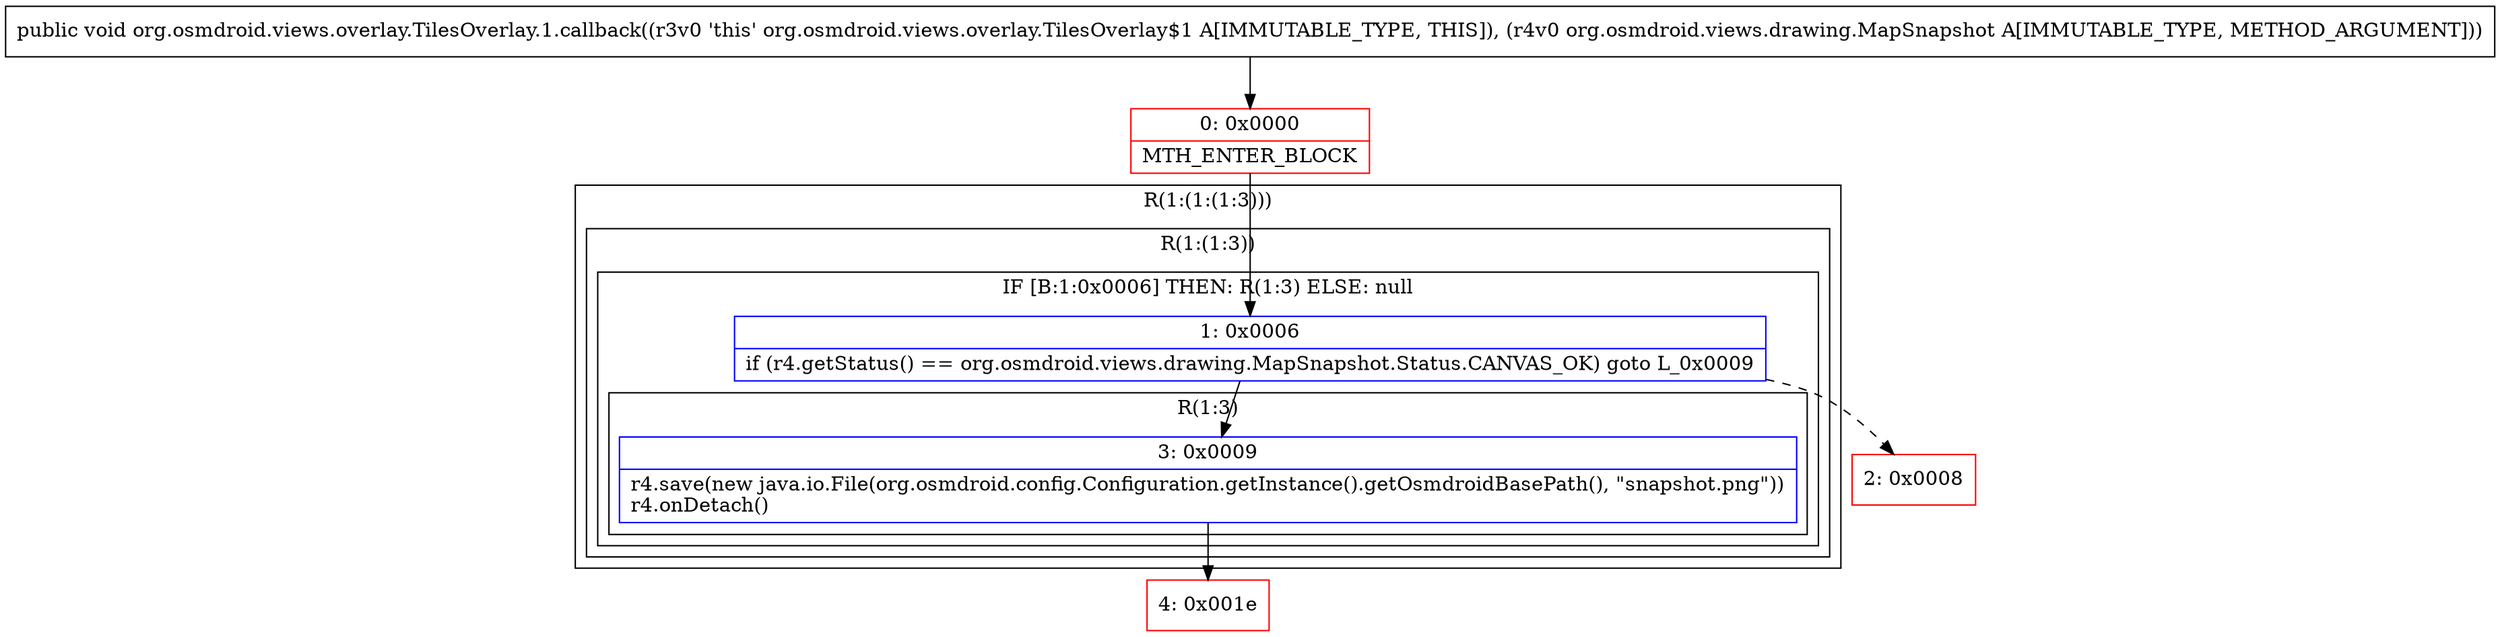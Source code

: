 digraph "CFG fororg.osmdroid.views.overlay.TilesOverlay.1.callback(Lorg\/osmdroid\/views\/drawing\/MapSnapshot;)V" {
subgraph cluster_Region_1459623006 {
label = "R(1:(1:(1:3)))";
node [shape=record,color=blue];
subgraph cluster_Region_337258591 {
label = "R(1:(1:3))";
node [shape=record,color=blue];
subgraph cluster_IfRegion_20123890 {
label = "IF [B:1:0x0006] THEN: R(1:3) ELSE: null";
node [shape=record,color=blue];
Node_1 [shape=record,label="{1\:\ 0x0006|if (r4.getStatus() == org.osmdroid.views.drawing.MapSnapshot.Status.CANVAS_OK) goto L_0x0009\l}"];
subgraph cluster_Region_1706399852 {
label = "R(1:3)";
node [shape=record,color=blue];
Node_3 [shape=record,label="{3\:\ 0x0009|r4.save(new java.io.File(org.osmdroid.config.Configuration.getInstance().getOsmdroidBasePath(), \"snapshot.png\"))\lr4.onDetach()\l}"];
}
}
}
}
Node_0 [shape=record,color=red,label="{0\:\ 0x0000|MTH_ENTER_BLOCK\l}"];
Node_2 [shape=record,color=red,label="{2\:\ 0x0008}"];
Node_4 [shape=record,color=red,label="{4\:\ 0x001e}"];
MethodNode[shape=record,label="{public void org.osmdroid.views.overlay.TilesOverlay.1.callback((r3v0 'this' org.osmdroid.views.overlay.TilesOverlay$1 A[IMMUTABLE_TYPE, THIS]), (r4v0 org.osmdroid.views.drawing.MapSnapshot A[IMMUTABLE_TYPE, METHOD_ARGUMENT])) }"];
MethodNode -> Node_0;
Node_1 -> Node_2[style=dashed];
Node_1 -> Node_3;
Node_3 -> Node_4;
Node_0 -> Node_1;
}

